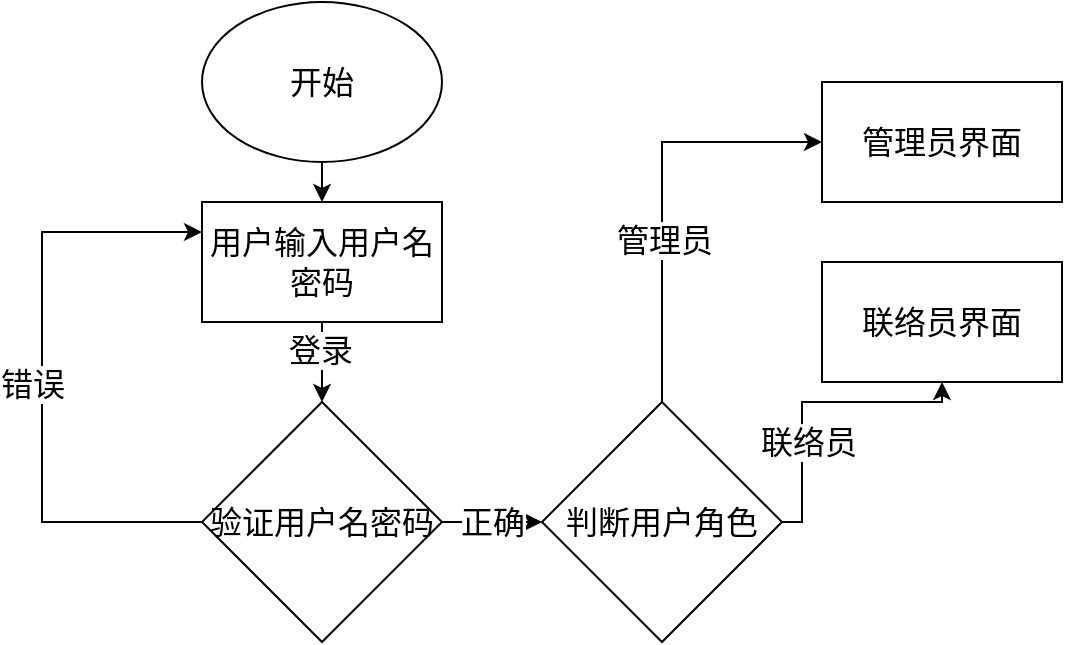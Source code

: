 <mxfile version="24.4.10" type="github">
  <diagram name="第 1 页" id="MY1Mv8rdpInP4jTcCOC-">
    <mxGraphModel dx="1050" dy="522" grid="1" gridSize="10" guides="1" tooltips="1" connect="1" arrows="1" fold="1" page="1" pageScale="1" pageWidth="827" pageHeight="1169" math="0" shadow="0">
      <root>
        <mxCell id="0" />
        <mxCell id="1" parent="0" />
        <mxCell id="Yfw58hvEixb5aZEW6N7N-4" style="edgeStyle=orthogonalEdgeStyle;rounded=0;orthogonalLoop=1;jettySize=auto;html=1;exitX=0.5;exitY=1;exitDx=0;exitDy=0;entryX=0.5;entryY=0;entryDx=0;entryDy=0;" edge="1" parent="1" source="Yfw58hvEixb5aZEW6N7N-1" target="Yfw58hvEixb5aZEW6N7N-3">
          <mxGeometry relative="1" as="geometry" />
        </mxCell>
        <mxCell id="Yfw58hvEixb5aZEW6N7N-5" value="登录" style="edgeLabel;html=1;align=center;verticalAlign=middle;resizable=0;points=[];fontSize=16;" vertex="1" connectable="0" parent="Yfw58hvEixb5aZEW6N7N-4">
          <mxGeometry x="-0.31" y="-1" relative="1" as="geometry">
            <mxPoint as="offset" />
          </mxGeometry>
        </mxCell>
        <mxCell id="Yfw58hvEixb5aZEW6N7N-1" value="&lt;font style=&quot;font-size: 16px;&quot;&gt;用户输入用户名密码&lt;/font&gt;" style="rounded=0;whiteSpace=wrap;html=1;" vertex="1" parent="1">
          <mxGeometry x="200" y="140" width="120" height="60" as="geometry" />
        </mxCell>
        <mxCell id="Yfw58hvEixb5aZEW6N7N-8" style="edgeStyle=orthogonalEdgeStyle;rounded=0;orthogonalLoop=1;jettySize=auto;html=1;exitX=0.5;exitY=1;exitDx=0;exitDy=0;entryX=0.5;entryY=0;entryDx=0;entryDy=0;" edge="1" parent="1" source="Yfw58hvEixb5aZEW6N7N-2" target="Yfw58hvEixb5aZEW6N7N-1">
          <mxGeometry relative="1" as="geometry" />
        </mxCell>
        <mxCell id="Yfw58hvEixb5aZEW6N7N-2" value="&lt;font style=&quot;font-size: 16px;&quot;&gt;开始&lt;/font&gt;" style="ellipse;whiteSpace=wrap;html=1;" vertex="1" parent="1">
          <mxGeometry x="200" y="40" width="120" height="80" as="geometry" />
        </mxCell>
        <mxCell id="Yfw58hvEixb5aZEW6N7N-10" style="edgeStyle=orthogonalEdgeStyle;rounded=0;orthogonalLoop=1;jettySize=auto;html=1;exitX=0;exitY=0.5;exitDx=0;exitDy=0;entryX=0;entryY=0.25;entryDx=0;entryDy=0;" edge="1" parent="1" source="Yfw58hvEixb5aZEW6N7N-3" target="Yfw58hvEixb5aZEW6N7N-1">
          <mxGeometry relative="1" as="geometry">
            <mxPoint x="120" y="160" as="targetPoint" />
            <Array as="points">
              <mxPoint x="120" y="300" />
              <mxPoint x="120" y="155" />
            </Array>
          </mxGeometry>
        </mxCell>
        <mxCell id="Yfw58hvEixb5aZEW6N7N-11" value="&lt;font style=&quot;font-size: 16px;&quot;&gt;错误&lt;/font&gt;" style="edgeLabel;html=1;align=center;verticalAlign=middle;resizable=0;points=[];" vertex="1" connectable="0" parent="Yfw58hvEixb5aZEW6N7N-10">
          <mxGeometry x="-0.02" y="5" relative="1" as="geometry">
            <mxPoint as="offset" />
          </mxGeometry>
        </mxCell>
        <mxCell id="Yfw58hvEixb5aZEW6N7N-12" style="edgeStyle=orthogonalEdgeStyle;rounded=0;orthogonalLoop=1;jettySize=auto;html=1;exitX=1;exitY=0.5;exitDx=0;exitDy=0;entryX=0;entryY=0.5;entryDx=0;entryDy=0;" edge="1" parent="1" source="Yfw58hvEixb5aZEW6N7N-3" target="Yfw58hvEixb5aZEW6N7N-9">
          <mxGeometry relative="1" as="geometry" />
        </mxCell>
        <mxCell id="Yfw58hvEixb5aZEW6N7N-13" value="&lt;font style=&quot;font-size: 16px;&quot;&gt;正确&lt;/font&gt;" style="edgeLabel;html=1;align=center;verticalAlign=middle;resizable=0;points=[];" vertex="1" connectable="0" parent="Yfw58hvEixb5aZEW6N7N-12">
          <mxGeometry x="-0.008" relative="1" as="geometry">
            <mxPoint as="offset" />
          </mxGeometry>
        </mxCell>
        <mxCell id="Yfw58hvEixb5aZEW6N7N-3" value="&lt;font style=&quot;font-size: 16px;&quot;&gt;验证用户名密码&lt;/font&gt;" style="rhombus;whiteSpace=wrap;html=1;" vertex="1" parent="1">
          <mxGeometry x="200" y="240" width="120" height="120" as="geometry" />
        </mxCell>
        <mxCell id="Yfw58hvEixb5aZEW6N7N-16" style="edgeStyle=orthogonalEdgeStyle;rounded=0;orthogonalLoop=1;jettySize=auto;html=1;exitX=1;exitY=0.5;exitDx=0;exitDy=0;" edge="1" parent="1" source="Yfw58hvEixb5aZEW6N7N-9" target="Yfw58hvEixb5aZEW6N7N-14">
          <mxGeometry relative="1" as="geometry">
            <mxPoint x="510" y="300" as="targetPoint" />
            <Array as="points">
              <mxPoint x="500" y="300" />
              <mxPoint x="500" y="240" />
            </Array>
          </mxGeometry>
        </mxCell>
        <mxCell id="Yfw58hvEixb5aZEW6N7N-20" value="&lt;font style=&quot;font-size: 16px;&quot;&gt;联络员&lt;/font&gt;" style="edgeLabel;html=1;align=center;verticalAlign=top;resizable=0;points=[];" vertex="1" connectable="0" parent="Yfw58hvEixb5aZEW6N7N-16">
          <mxGeometry x="-0.12" y="-3" relative="1" as="geometry">
            <mxPoint as="offset" />
          </mxGeometry>
        </mxCell>
        <mxCell id="Yfw58hvEixb5aZEW6N7N-18" style="edgeStyle=orthogonalEdgeStyle;rounded=0;orthogonalLoop=1;jettySize=auto;html=1;exitX=0.5;exitY=0;exitDx=0;exitDy=0;entryX=0;entryY=0.5;entryDx=0;entryDy=0;" edge="1" parent="1" source="Yfw58hvEixb5aZEW6N7N-9" target="Yfw58hvEixb5aZEW6N7N-15">
          <mxGeometry relative="1" as="geometry">
            <mxPoint x="430" y="160" as="targetPoint" />
          </mxGeometry>
        </mxCell>
        <mxCell id="Yfw58hvEixb5aZEW6N7N-19" value="&lt;font style=&quot;font-size: 16px;&quot;&gt;管理员&lt;/font&gt;" style="edgeLabel;html=1;align=center;verticalAlign=middle;resizable=0;points=[];" vertex="1" connectable="0" parent="Yfw58hvEixb5aZEW6N7N-18">
          <mxGeometry x="-0.223" y="-1" relative="1" as="geometry">
            <mxPoint as="offset" />
          </mxGeometry>
        </mxCell>
        <mxCell id="Yfw58hvEixb5aZEW6N7N-9" value="&lt;font style=&quot;font-size: 16px;&quot;&gt;判断用户角色&lt;/font&gt;" style="rhombus;whiteSpace=wrap;html=1;" vertex="1" parent="1">
          <mxGeometry x="370" y="240" width="120" height="120" as="geometry" />
        </mxCell>
        <mxCell id="Yfw58hvEixb5aZEW6N7N-14" value="&lt;font style=&quot;font-size: 16px;&quot;&gt;联络员界面&lt;/font&gt;" style="rounded=0;whiteSpace=wrap;html=1;" vertex="1" parent="1">
          <mxGeometry x="510" y="170" width="120" height="60" as="geometry" />
        </mxCell>
        <mxCell id="Yfw58hvEixb5aZEW6N7N-15" value="&lt;font style=&quot;font-size: 16px;&quot;&gt;管理员界面&lt;/font&gt;" style="rounded=0;whiteSpace=wrap;html=1;" vertex="1" parent="1">
          <mxGeometry x="510" y="80" width="120" height="60" as="geometry" />
        </mxCell>
      </root>
    </mxGraphModel>
  </diagram>
</mxfile>
